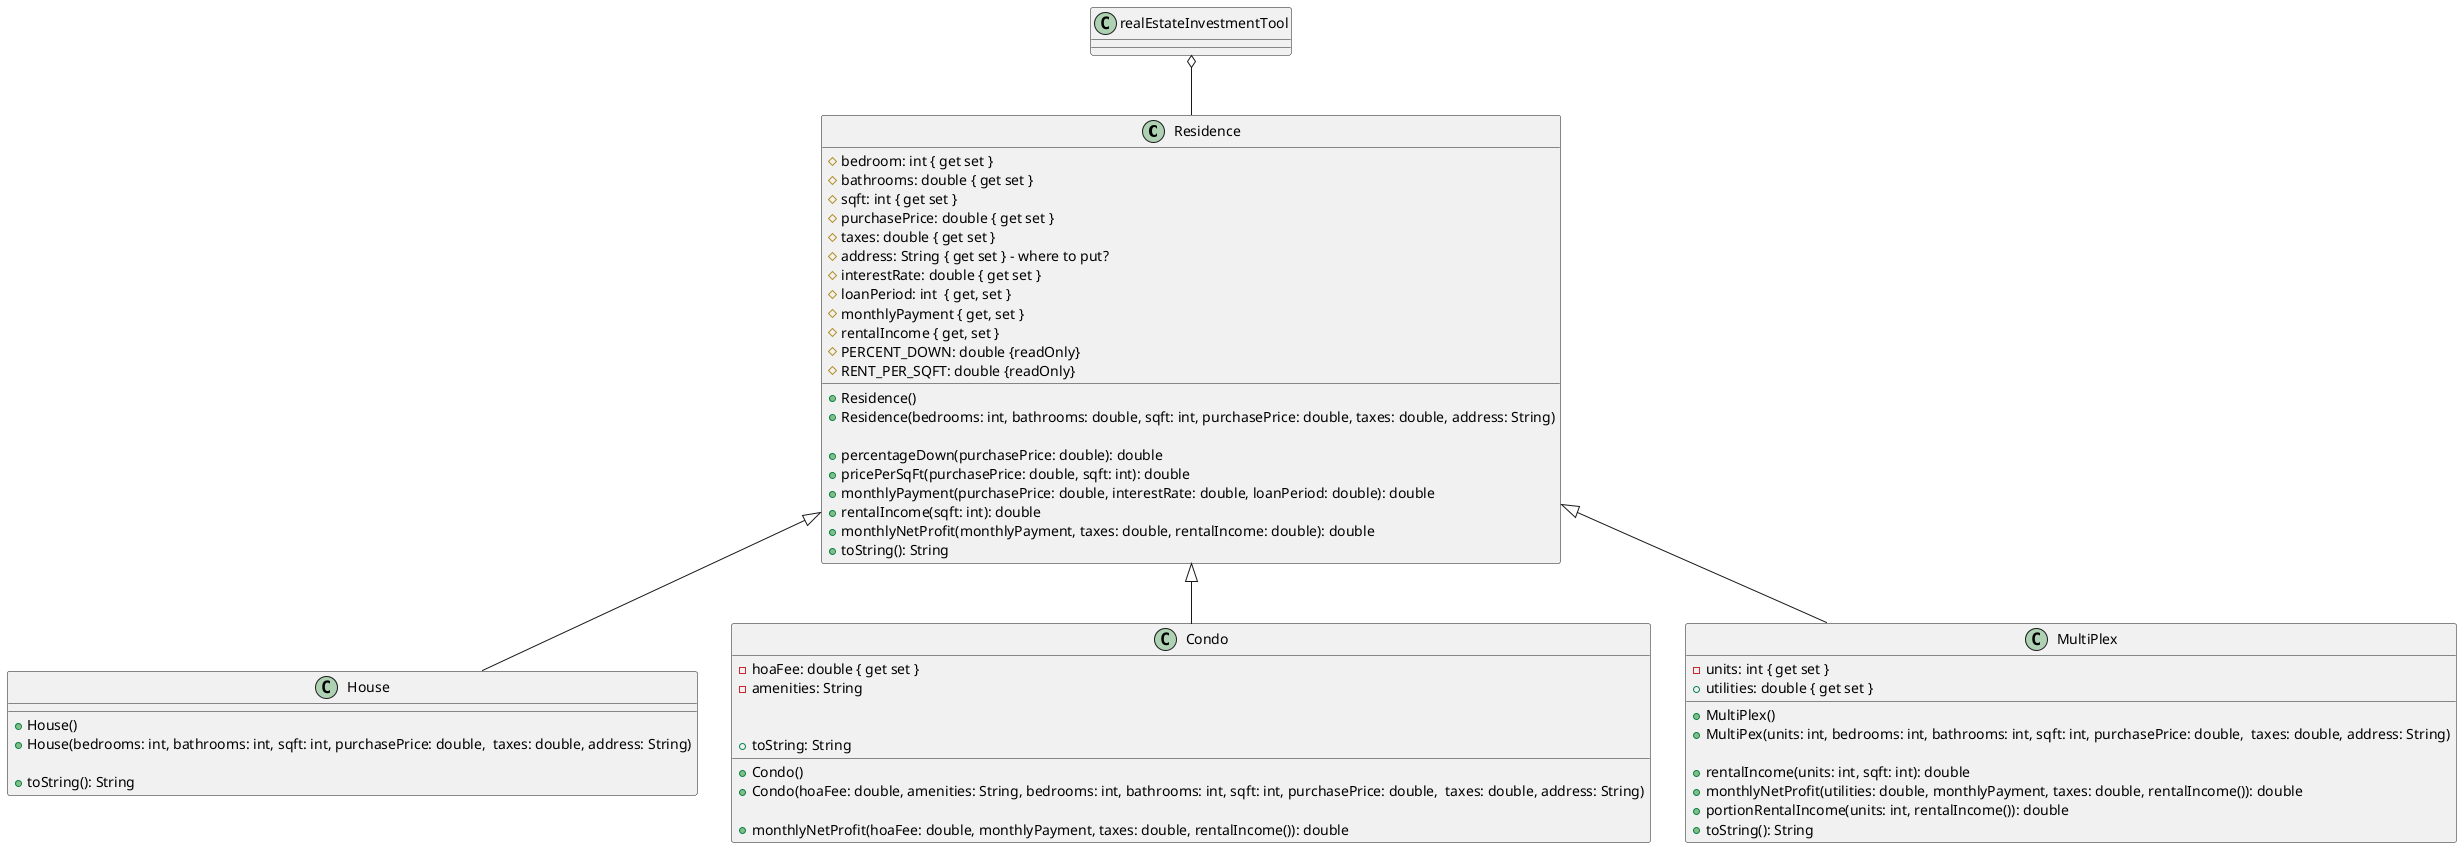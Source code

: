 @startuml

class Residence {
    #bedroom: int { get set }
    #bathrooms: double { get set }
    #sqft: int { get set }
    #purchasePrice: double { get set }
    #taxes: double { get set }
    #address: String { get set } - where to put?
    #interestRate: double { get set }
    #loanPeriod: int  { get, set }
    #monthlyPayment { get, set }
    #rentalIncome { get, set }
    #PERCENT_DOWN: double {readOnly}
    #RENT_PER_SQFT: double {readOnly}

    +Residence()
    +Residence(bedrooms: int, bathrooms: double, sqft: int, purchasePrice: double, taxes: double, address: String)

    +percentageDown(purchasePrice: double): double
    +pricePerSqFt(purchasePrice: double, sqft: int): double
    +monthlyPayment(purchasePrice: double, interestRate: double, loanPeriod: double): double
    +rentalIncome(sqft: int): double
    +monthlyNetProfit(monthlyPayment, taxes: double, rentalIncome: double): double
    +toString(): String
}

class House extends Residence {
    +House()
    +House(bedrooms: int, bathrooms: int, sqft: int, purchasePrice: double,  taxes: double, address: String)

    +toString(): String
}

class Condo extends Residence {
    -hoaFee: double { get set }
    -amenities: String

    +Condo()
    +Condo(hoaFee: double, amenities: String, bedrooms: int, bathrooms: int, sqft: int, purchasePrice: double,  taxes: double, address: String)

    +monthlyNetProfit(hoaFee: double, monthlyPayment, taxes: double, rentalIncome()): double
    +toString: String
}

class MultiPlex extends Residence {
    -units: int { get set }
    +utilities: double { get set }

    +MultiPlex()
    +MultiPex(units: int, bedrooms: int, bathrooms: int, sqft: int, purchasePrice: double,  taxes: double, address: String)

    +rentalIncome(units: int, sqft: int): double
    +monthlyNetProfit(utilities: double, monthlyPayment, taxes: double, rentalIncome()): double
    +portionRentalIncome(units: int, rentalIncome()): double
    +toString(): String
}

realEstateInvestmentTool o-- Residence
@enduml